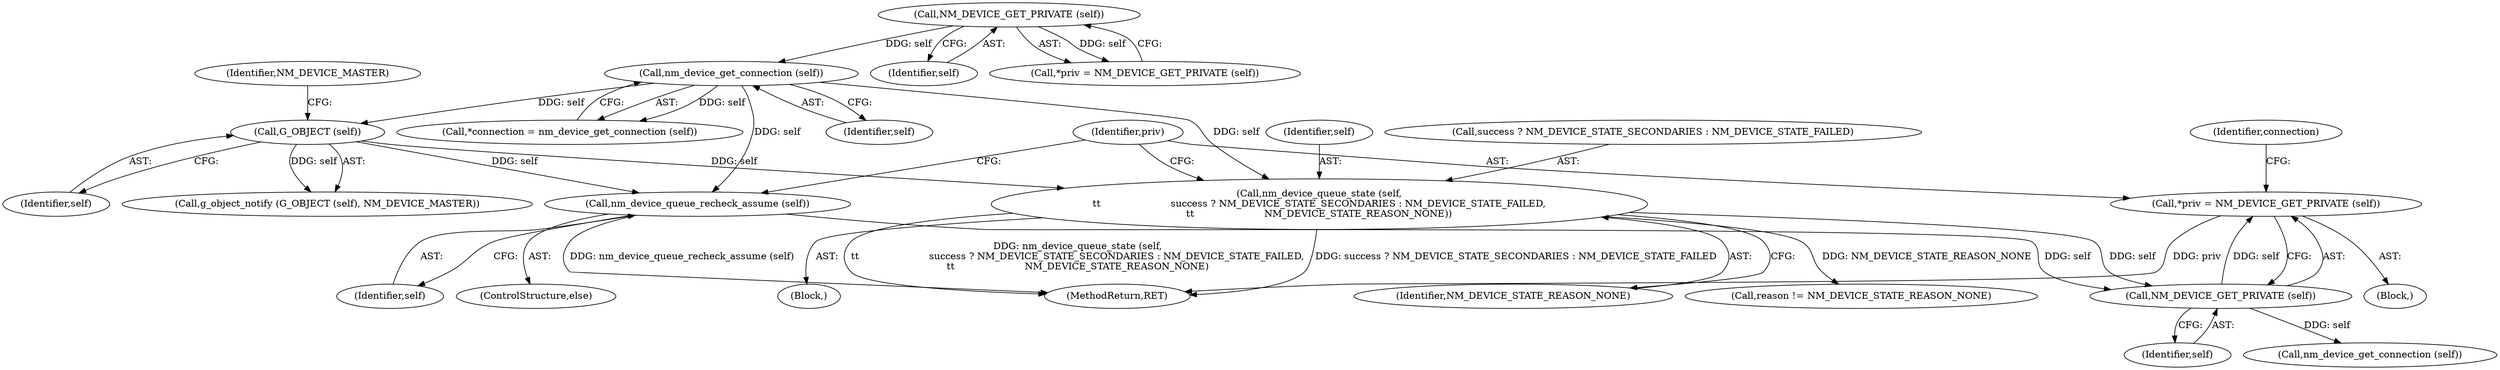 digraph "0_NetworkManager_d5fc88e573fa58b93034b04d35a2454f5d28cad9@pointer" {
"1002433" [label="(Call,*priv = NM_DEVICE_GET_PRIVATE (self))"];
"1002435" [label="(Call,NM_DEVICE_GET_PRIVATE (self))"];
"1002429" [label="(Call,nm_device_queue_recheck_assume (self))"];
"1002351" [label="(Call,nm_device_get_connection (self))"];
"1002346" [label="(Call,NM_DEVICE_GET_PRIVATE (self))"];
"1002396" [label="(Call,G_OBJECT (self))"];
"1002421" [label="(Call,nm_device_queue_state (self,\n\t\t                       success ? NM_DEVICE_STATE_SECONDARIES : NM_DEVICE_STATE_FAILED,\n\t\t                       NM_DEVICE_STATE_REASON_NONE))"];
"1002347" [label="(Identifier,self)"];
"1002423" [label="(Call,success ? NM_DEVICE_STATE_SECONDARIES : NM_DEVICE_STATE_FAILED)"];
"1002434" [label="(Identifier,priv)"];
"1002421" [label="(Call,nm_device_queue_state (self,\n\t\t                       success ? NM_DEVICE_STATE_SECONDARIES : NM_DEVICE_STATE_FAILED,\n\t\t                       NM_DEVICE_STATE_REASON_NONE))"];
"1002398" [label="(Identifier,NM_DEVICE_MASTER)"];
"1002395" [label="(Call,g_object_notify (G_OBJECT (self), NM_DEVICE_MASTER))"];
"1002435" [label="(Call,NM_DEVICE_GET_PRIVATE (self))"];
"1002344" [label="(Call,*priv = NM_DEVICE_GET_PRIVATE (self))"];
"1002397" [label="(Identifier,self)"];
"1002428" [label="(ControlStructure,else)"];
"1002346" [label="(Call,NM_DEVICE_GET_PRIVATE (self))"];
"1002396" [label="(Call,G_OBJECT (self))"];
"1002436" [label="(Identifier,self)"];
"1002422" [label="(Identifier,self)"];
"1002440" [label="(Call,nm_device_get_connection (self))"];
"1002439" [label="(Identifier,connection)"];
"1002410" [label="(Block,)"];
"1002429" [label="(Call,nm_device_queue_recheck_assume (self))"];
"1002430" [label="(Identifier,self)"];
"1002431" [label="(Block,)"];
"1002349" [label="(Call,*connection = nm_device_get_connection (self))"];
"1002351" [label="(Call,nm_device_get_connection (self))"];
"1002427" [label="(Identifier,NM_DEVICE_STATE_REASON_NONE)"];
"1007368" [label="(MethodReturn,RET)"];
"1002433" [label="(Call,*priv = NM_DEVICE_GET_PRIVATE (self))"];
"1002446" [label="(Call,reason != NM_DEVICE_STATE_REASON_NONE)"];
"1002352" [label="(Identifier,self)"];
"1002433" -> "1002431"  [label="AST: "];
"1002433" -> "1002435"  [label="CFG: "];
"1002434" -> "1002433"  [label="AST: "];
"1002435" -> "1002433"  [label="AST: "];
"1002439" -> "1002433"  [label="CFG: "];
"1002433" -> "1007368"  [label="DDG: priv"];
"1002435" -> "1002433"  [label="DDG: self"];
"1002435" -> "1002436"  [label="CFG: "];
"1002436" -> "1002435"  [label="AST: "];
"1002429" -> "1002435"  [label="DDG: self"];
"1002421" -> "1002435"  [label="DDG: self"];
"1002435" -> "1002440"  [label="DDG: self"];
"1002429" -> "1002428"  [label="AST: "];
"1002429" -> "1002430"  [label="CFG: "];
"1002430" -> "1002429"  [label="AST: "];
"1002434" -> "1002429"  [label="CFG: "];
"1002429" -> "1007368"  [label="DDG: nm_device_queue_recheck_assume (self)"];
"1002351" -> "1002429"  [label="DDG: self"];
"1002396" -> "1002429"  [label="DDG: self"];
"1002351" -> "1002349"  [label="AST: "];
"1002351" -> "1002352"  [label="CFG: "];
"1002352" -> "1002351"  [label="AST: "];
"1002349" -> "1002351"  [label="CFG: "];
"1002351" -> "1002349"  [label="DDG: self"];
"1002346" -> "1002351"  [label="DDG: self"];
"1002351" -> "1002396"  [label="DDG: self"];
"1002351" -> "1002421"  [label="DDG: self"];
"1002346" -> "1002344"  [label="AST: "];
"1002346" -> "1002347"  [label="CFG: "];
"1002347" -> "1002346"  [label="AST: "];
"1002344" -> "1002346"  [label="CFG: "];
"1002346" -> "1002344"  [label="DDG: self"];
"1002396" -> "1002395"  [label="AST: "];
"1002396" -> "1002397"  [label="CFG: "];
"1002397" -> "1002396"  [label="AST: "];
"1002398" -> "1002396"  [label="CFG: "];
"1002396" -> "1002395"  [label="DDG: self"];
"1002396" -> "1002421"  [label="DDG: self"];
"1002421" -> "1002410"  [label="AST: "];
"1002421" -> "1002427"  [label="CFG: "];
"1002422" -> "1002421"  [label="AST: "];
"1002423" -> "1002421"  [label="AST: "];
"1002427" -> "1002421"  [label="AST: "];
"1002434" -> "1002421"  [label="CFG: "];
"1002421" -> "1007368"  [label="DDG: nm_device_queue_state (self,\n\t\t                       success ? NM_DEVICE_STATE_SECONDARIES : NM_DEVICE_STATE_FAILED,\n\t\t                       NM_DEVICE_STATE_REASON_NONE)"];
"1002421" -> "1007368"  [label="DDG: success ? NM_DEVICE_STATE_SECONDARIES : NM_DEVICE_STATE_FAILED"];
"1002421" -> "1002446"  [label="DDG: NM_DEVICE_STATE_REASON_NONE"];
}
